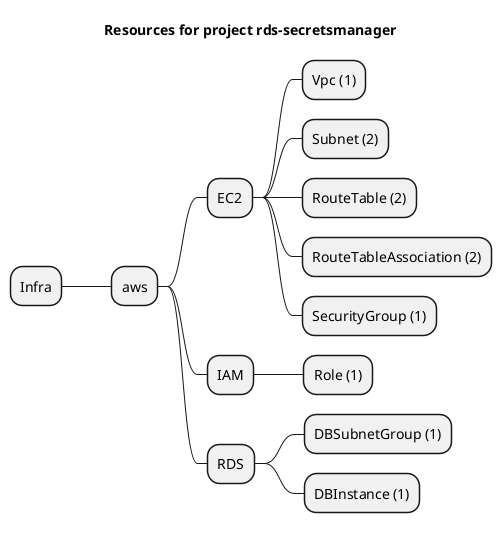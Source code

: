 @startmindmap
title Resources for project rds-secretsmanager
skinparam monochrome true
+ Infra
++ aws
+++ EC2
++++ Vpc (1)
++++ Subnet (2)
++++ RouteTable (2)
++++ RouteTableAssociation (2)
++++ SecurityGroup (1)
+++ IAM
++++ Role (1)
+++ RDS
++++ DBSubnetGroup (1)
++++ DBInstance (1)
@endmindmap